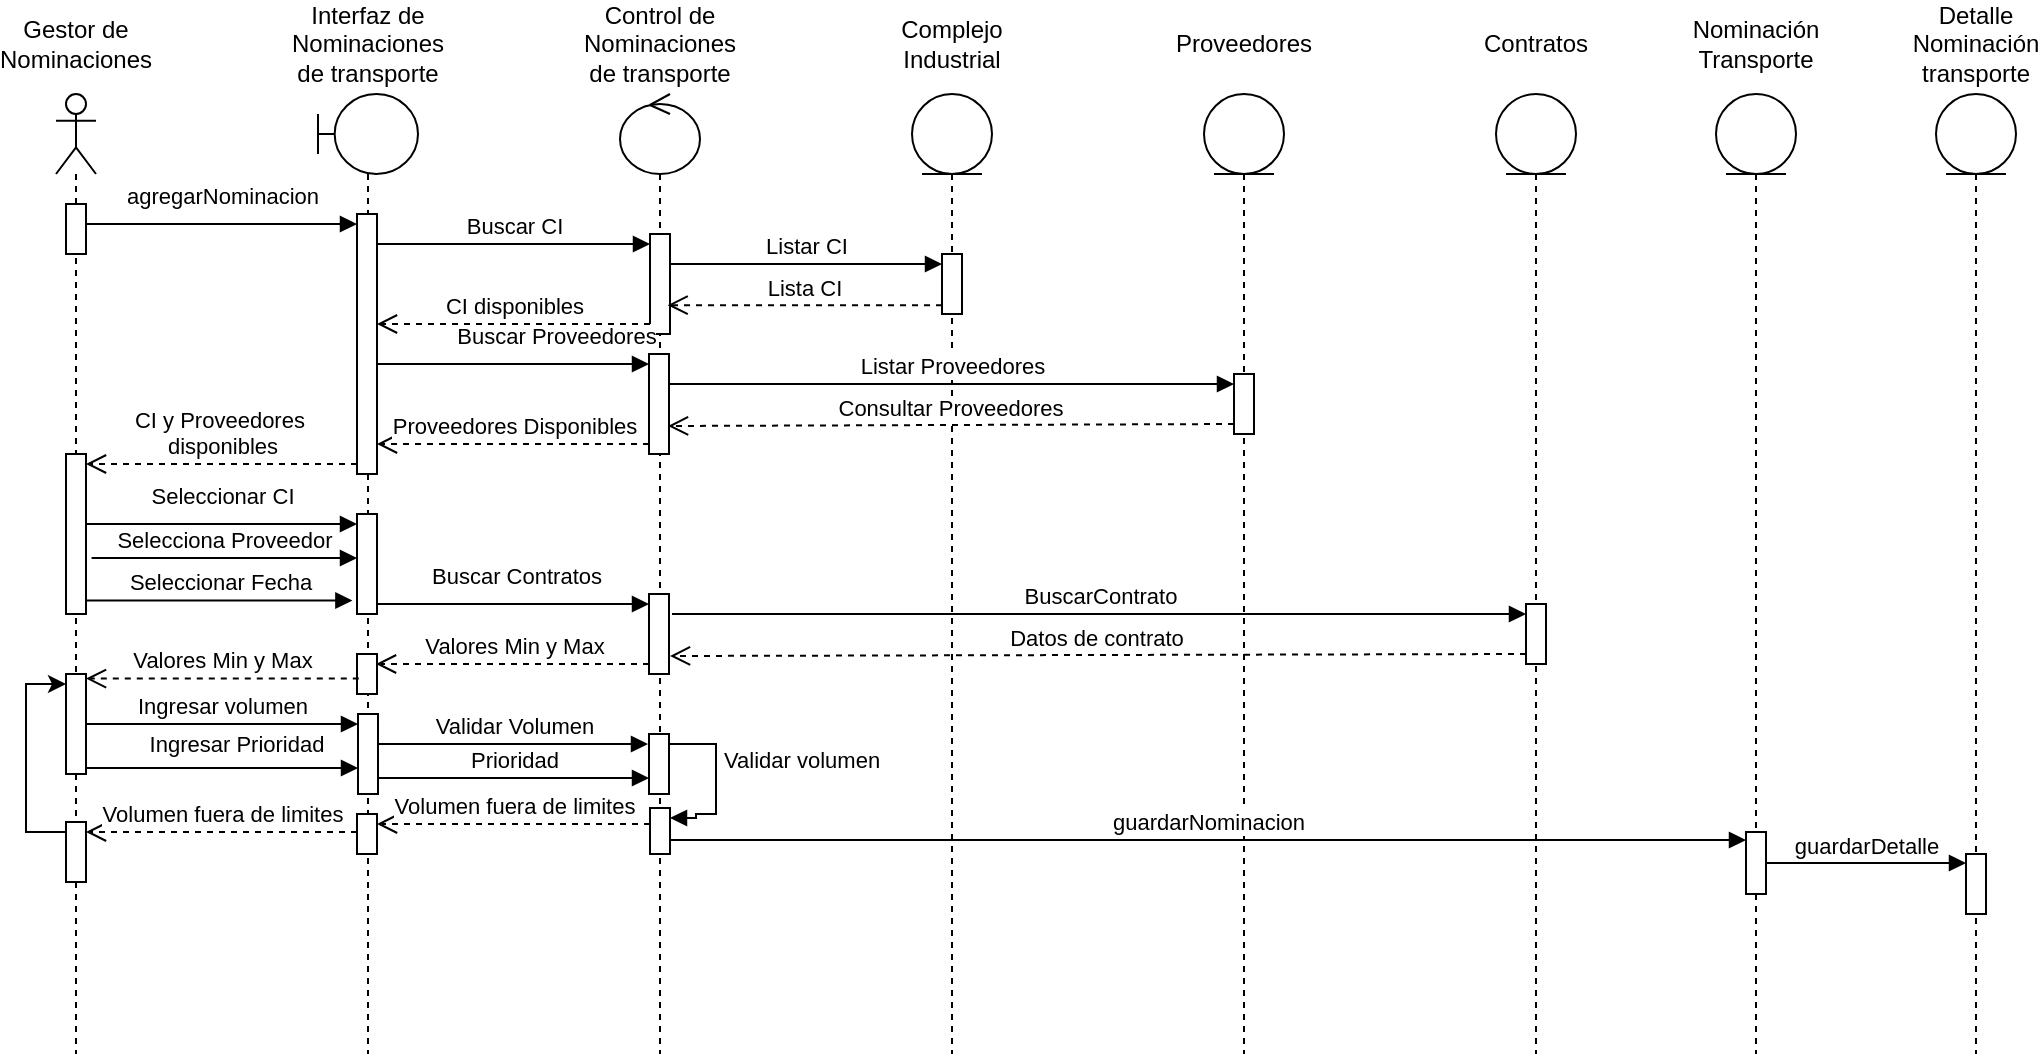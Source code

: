 <mxfile version="27.0.5">
  <diagram name="Página-1" id="VyDUmXPSTmIz0sxedExh">
    <mxGraphModel dx="1426" dy="841" grid="1" gridSize="10" guides="1" tooltips="1" connect="1" arrows="1" fold="1" page="1" pageScale="1" pageWidth="827" pageHeight="1169" math="0" shadow="0">
      <root>
        <mxCell id="0" />
        <mxCell id="1" parent="0" />
        <mxCell id="lA8X-GiuO4pDTJjWJmIh-1" value="" style="shape=umlLifeline;perimeter=lifelinePerimeter;whiteSpace=wrap;html=1;container=1;dropTarget=0;collapsible=0;recursiveResize=0;outlineConnect=0;portConstraint=eastwest;newEdgeStyle={&quot;curved&quot;:0,&quot;rounded&quot;:0};participant=umlActor;" parent="1" vertex="1">
          <mxGeometry x="30" y="50" width="20" height="480" as="geometry" />
        </mxCell>
        <mxCell id="lA8X-GiuO4pDTJjWJmIh-34" value="" style="html=1;points=[[0,0,0,0,5],[0,1,0,0,-5],[1,0,0,0,5],[1,1,0,0,-5]];perimeter=orthogonalPerimeter;outlineConnect=0;targetShapes=umlLifeline;portConstraint=eastwest;newEdgeStyle={&quot;curved&quot;:0,&quot;rounded&quot;:0};" parent="lA8X-GiuO4pDTJjWJmIh-1" vertex="1">
          <mxGeometry x="5" y="55" width="10" height="25" as="geometry" />
        </mxCell>
        <mxCell id="lA8X-GiuO4pDTJjWJmIh-35" value="" style="html=1;points=[[0,0,0,0,5],[0,1,0,0,-5],[1,0,0,0,5],[1,1,0,0,-5]];perimeter=orthogonalPerimeter;outlineConnect=0;targetShapes=umlLifeline;portConstraint=eastwest;newEdgeStyle={&quot;curved&quot;:0,&quot;rounded&quot;:0};" parent="lA8X-GiuO4pDTJjWJmIh-1" vertex="1">
          <mxGeometry x="5" y="180" width="10" height="80" as="geometry" />
        </mxCell>
        <mxCell id="lA8X-GiuO4pDTJjWJmIh-53" value="" style="html=1;points=[[0,0,0,0,5],[0,1,0,0,-5],[1,0,0,0,5],[1,1,0,0,-5]];perimeter=orthogonalPerimeter;outlineConnect=0;targetShapes=umlLifeline;portConstraint=eastwest;newEdgeStyle={&quot;curved&quot;:0,&quot;rounded&quot;:0};" parent="lA8X-GiuO4pDTJjWJmIh-1" vertex="1">
          <mxGeometry x="5" y="290" width="10" height="50" as="geometry" />
        </mxCell>
        <mxCell id="lA8X-GiuO4pDTJjWJmIh-70" value="" style="html=1;points=[[0,0,0,0,5],[0,1,0,0,-5],[1,0,0,0,5],[1,1,0,0,-5]];perimeter=orthogonalPerimeter;outlineConnect=0;targetShapes=umlLifeline;portConstraint=eastwest;newEdgeStyle={&quot;curved&quot;:0,&quot;rounded&quot;:0};" parent="lA8X-GiuO4pDTJjWJmIh-1" vertex="1">
          <mxGeometry x="5" y="364" width="10" height="30" as="geometry" />
        </mxCell>
        <mxCell id="rT7PMXxmf2d21YRaGob3-1" style="edgeStyle=orthogonalEdgeStyle;rounded=0;orthogonalLoop=1;jettySize=auto;html=1;curved=0;exitX=0;exitY=0;exitDx=0;exitDy=5;exitPerimeter=0;entryX=0;entryY=0;entryDx=0;entryDy=5;entryPerimeter=0;" edge="1" parent="lA8X-GiuO4pDTJjWJmIh-1" source="lA8X-GiuO4pDTJjWJmIh-70" target="lA8X-GiuO4pDTJjWJmIh-53">
          <mxGeometry relative="1" as="geometry" />
        </mxCell>
        <mxCell id="lA8X-GiuO4pDTJjWJmIh-2" value="" style="shape=umlLifeline;perimeter=lifelinePerimeter;whiteSpace=wrap;html=1;container=1;dropTarget=0;collapsible=0;recursiveResize=0;outlineConnect=0;portConstraint=eastwest;newEdgeStyle={&quot;curved&quot;:0,&quot;rounded&quot;:0};participant=umlBoundary;" parent="1" vertex="1">
          <mxGeometry x="161" y="50" width="50" height="480" as="geometry" />
        </mxCell>
        <mxCell id="lA8X-GiuO4pDTJjWJmIh-16" value="" style="html=1;points=[[0,0,0,0,5],[0,1,0,0,-5],[1,0,0,0,5],[1,1,0,0,-5]];perimeter=orthogonalPerimeter;outlineConnect=0;targetShapes=umlLifeline;portConstraint=eastwest;newEdgeStyle={&quot;curved&quot;:0,&quot;rounded&quot;:0};" parent="lA8X-GiuO4pDTJjWJmIh-2" vertex="1">
          <mxGeometry x="19.5" y="60" width="10" height="130" as="geometry" />
        </mxCell>
        <mxCell id="lA8X-GiuO4pDTJjWJmIh-31" value="" style="html=1;points=[[0,0,0,0,5],[0,1,0,0,-5],[1,0,0,0,5],[1,1,0,0,-5]];perimeter=orthogonalPerimeter;outlineConnect=0;targetShapes=umlLifeline;portConstraint=eastwest;newEdgeStyle={&quot;curved&quot;:0,&quot;rounded&quot;:0};" parent="lA8X-GiuO4pDTJjWJmIh-2" vertex="1">
          <mxGeometry x="19.5" y="210" width="10" height="50" as="geometry" />
        </mxCell>
        <mxCell id="lA8X-GiuO4pDTJjWJmIh-51" value="" style="html=1;points=[[0,0,0,0,5],[0,1,0,0,-5],[1,0,0,0,5],[1,1,0,0,-5]];perimeter=orthogonalPerimeter;outlineConnect=0;targetShapes=umlLifeline;portConstraint=eastwest;newEdgeStyle={&quot;curved&quot;:0,&quot;rounded&quot;:0};" parent="lA8X-GiuO4pDTJjWJmIh-2" vertex="1">
          <mxGeometry x="19.5" y="280" width="10" height="20" as="geometry" />
        </mxCell>
        <mxCell id="lA8X-GiuO4pDTJjWJmIh-64" value="" style="html=1;points=[[0,0,0,0,5],[0,1,0,0,-5],[1,0,0,0,5],[1,1,0,0,-5]];perimeter=orthogonalPerimeter;outlineConnect=0;targetShapes=umlLifeline;portConstraint=eastwest;newEdgeStyle={&quot;curved&quot;:0,&quot;rounded&quot;:0};" parent="lA8X-GiuO4pDTJjWJmIh-2" vertex="1">
          <mxGeometry x="19.5" y="360" width="10" height="20" as="geometry" />
        </mxCell>
        <mxCell id="lA8X-GiuO4pDTJjWJmIh-4" value="" style="shape=umlLifeline;perimeter=lifelinePerimeter;whiteSpace=wrap;html=1;container=1;dropTarget=0;collapsible=0;recursiveResize=0;outlineConnect=0;portConstraint=eastwest;newEdgeStyle={&quot;curved&quot;:0,&quot;rounded&quot;:0};participant=umlControl;" parent="1" vertex="1">
          <mxGeometry x="312" y="50" width="40" height="480" as="geometry" />
        </mxCell>
        <mxCell id="lA8X-GiuO4pDTJjWJmIh-19" value="" style="html=1;points=[[0,0,0,0,5],[0,1,0,0,-5],[1,0,0,0,5],[1,1,0,0,-5]];perimeter=orthogonalPerimeter;outlineConnect=0;targetShapes=umlLifeline;portConstraint=eastwest;newEdgeStyle={&quot;curved&quot;:0,&quot;rounded&quot;:0};" parent="lA8X-GiuO4pDTJjWJmIh-4" vertex="1">
          <mxGeometry x="15" y="70" width="10" height="50" as="geometry" />
        </mxCell>
        <mxCell id="lA8X-GiuO4pDTJjWJmIh-25" value="" style="html=1;points=[[0,0,0,0,5],[0,1,0,0,-5],[1,0,0,0,5],[1,1,0,0,-5]];perimeter=orthogonalPerimeter;outlineConnect=0;targetShapes=umlLifeline;portConstraint=eastwest;newEdgeStyle={&quot;curved&quot;:0,&quot;rounded&quot;:0};" parent="lA8X-GiuO4pDTJjWJmIh-4" vertex="1">
          <mxGeometry x="14.5" y="130" width="10" height="50" as="geometry" />
        </mxCell>
        <mxCell id="lA8X-GiuO4pDTJjWJmIh-26" value="Buscar Proveedores" style="html=1;verticalAlign=bottom;endArrow=block;curved=0;rounded=0;entryX=0;entryY=0;entryDx=0;entryDy=5;" parent="lA8X-GiuO4pDTJjWJmIh-4" target="lA8X-GiuO4pDTJjWJmIh-25" edge="1">
          <mxGeometry x="0.316" y="5" relative="1" as="geometry">
            <mxPoint x="-121.5" y="135" as="sourcePoint" />
            <mxPoint as="offset" />
          </mxGeometry>
        </mxCell>
        <mxCell id="lA8X-GiuO4pDTJjWJmIh-27" value="Proveedores Disponibles" style="html=1;verticalAlign=bottom;endArrow=open;dashed=1;endSize=8;curved=0;rounded=0;exitX=0;exitY=1;exitDx=0;exitDy=-5;" parent="lA8X-GiuO4pDTJjWJmIh-4" source="lA8X-GiuO4pDTJjWJmIh-25" edge="1">
          <mxGeometry relative="1" as="geometry">
            <mxPoint x="-121.5" y="175" as="targetPoint" />
          </mxGeometry>
        </mxCell>
        <mxCell id="lA8X-GiuO4pDTJjWJmIh-40" value="" style="html=1;points=[[0,0,0,0,5],[0,1,0,0,-5],[1,0,0,0,5],[1,1,0,0,-5]];perimeter=orthogonalPerimeter;outlineConnect=0;targetShapes=umlLifeline;portConstraint=eastwest;newEdgeStyle={&quot;curved&quot;:0,&quot;rounded&quot;:0};" parent="lA8X-GiuO4pDTJjWJmIh-4" vertex="1">
          <mxGeometry x="14.5" y="250" width="10" height="40" as="geometry" />
        </mxCell>
        <mxCell id="lA8X-GiuO4pDTJjWJmIh-57" value="" style="html=1;points=[[0,0,0,0,5],[0,1,0,0,-5],[1,0,0,0,5],[1,1,0,0,-5]];perimeter=orthogonalPerimeter;outlineConnect=0;targetShapes=umlLifeline;portConstraint=eastwest;newEdgeStyle={&quot;curved&quot;:0,&quot;rounded&quot;:0};" parent="lA8X-GiuO4pDTJjWJmIh-4" vertex="1">
          <mxGeometry x="14.5" y="320" width="10" height="30" as="geometry" />
        </mxCell>
        <mxCell id="lA8X-GiuO4pDTJjWJmIh-59" value="" style="html=1;points=[[0,0,0,0,5],[0,1,0,0,-5],[1,0,0,0,5],[1,1,0,0,-5]];perimeter=orthogonalPerimeter;outlineConnect=0;targetShapes=umlLifeline;portConstraint=eastwest;newEdgeStyle={&quot;curved&quot;:0,&quot;rounded&quot;:0};" parent="lA8X-GiuO4pDTJjWJmIh-4" vertex="1">
          <mxGeometry x="15" y="357" width="10" height="23" as="geometry" />
        </mxCell>
        <mxCell id="lA8X-GiuO4pDTJjWJmIh-60" value="Validar volumen" style="html=1;align=left;spacingLeft=2;endArrow=block;rounded=0;edgeStyle=orthogonalEdgeStyle;curved=0;rounded=0;exitX=1;exitY=0;exitDx=0;exitDy=5;exitPerimeter=0;" parent="lA8X-GiuO4pDTJjWJmIh-4" source="lA8X-GiuO4pDTJjWJmIh-57" target="lA8X-GiuO4pDTJjWJmIh-59" edge="1">
          <mxGeometry x="-0.256" relative="1" as="geometry">
            <mxPoint x="99" y="300" as="sourcePoint" />
            <Array as="points">
              <mxPoint x="48" y="325" />
              <mxPoint x="48" y="360" />
              <mxPoint x="38" y="360" />
              <mxPoint x="38" y="362" />
            </Array>
            <mxPoint x="48" y="362" as="targetPoint" />
            <mxPoint as="offset" />
          </mxGeometry>
        </mxCell>
        <mxCell id="lA8X-GiuO4pDTJjWJmIh-5" value="" style="shape=umlLifeline;perimeter=lifelinePerimeter;whiteSpace=wrap;html=1;container=1;dropTarget=0;collapsible=0;recursiveResize=0;outlineConnect=0;portConstraint=eastwest;newEdgeStyle={&quot;curved&quot;:0,&quot;rounded&quot;:0};participant=umlEntity;" parent="1" vertex="1">
          <mxGeometry x="458" y="50" width="40" height="480" as="geometry" />
        </mxCell>
        <mxCell id="lA8X-GiuO4pDTJjWJmIh-22" value="" style="html=1;points=[[0,0,0,0,5],[0,1,0,0,-5],[1,0,0,0,5],[1,1,0,0,-5]];perimeter=orthogonalPerimeter;outlineConnect=0;targetShapes=umlLifeline;portConstraint=eastwest;newEdgeStyle={&quot;curved&quot;:0,&quot;rounded&quot;:0};" parent="lA8X-GiuO4pDTJjWJmIh-5" vertex="1">
          <mxGeometry x="15" y="80" width="10" height="30" as="geometry" />
        </mxCell>
        <mxCell id="lA8X-GiuO4pDTJjWJmIh-29" value="Listar Proveedores" style="html=1;verticalAlign=bottom;endArrow=block;curved=0;rounded=0;entryX=0;entryY=0;entryDx=0;entryDy=5;" parent="lA8X-GiuO4pDTJjWJmIh-5" target="lA8X-GiuO4pDTJjWJmIh-28" edge="1">
          <mxGeometry relative="1" as="geometry">
            <mxPoint x="-121" y="145" as="sourcePoint" />
            <mxPoint as="offset" />
          </mxGeometry>
        </mxCell>
        <mxCell id="lA8X-GiuO4pDTJjWJmIh-30" value="Consultar Proveedores" style="html=1;verticalAlign=bottom;endArrow=open;dashed=1;endSize=8;curved=0;rounded=0;entryX=0.88;entryY=0.712;entryDx=0;entryDy=0;entryPerimeter=0;exitX=0;exitY=1;exitDx=0;exitDy=-5;exitPerimeter=0;" parent="lA8X-GiuO4pDTJjWJmIh-5" source="lA8X-GiuO4pDTJjWJmIh-28" edge="1">
          <mxGeometry x="0.006" relative="1" as="geometry">
            <mxPoint x="-122" y="166" as="targetPoint" />
            <mxPoint as="offset" />
            <mxPoint x="9.5" y="166" as="sourcePoint" />
          </mxGeometry>
        </mxCell>
        <mxCell id="lA8X-GiuO4pDTJjWJmIh-6" value="Gestor de Nominaciones" style="text;html=1;align=center;verticalAlign=middle;whiteSpace=wrap;rounded=0;" parent="1" vertex="1">
          <mxGeometry x="10" y="10" width="60" height="30" as="geometry" />
        </mxCell>
        <mxCell id="lA8X-GiuO4pDTJjWJmIh-7" value="Interfaz de Nominaciones de transporte" style="text;html=1;align=center;verticalAlign=middle;whiteSpace=wrap;rounded=0;" parent="1" vertex="1">
          <mxGeometry x="156" y="10" width="60" height="30" as="geometry" />
        </mxCell>
        <mxCell id="lA8X-GiuO4pDTJjWJmIh-8" value="Control de Nominaciones de transporte" style="text;html=1;align=center;verticalAlign=middle;whiteSpace=wrap;rounded=0;" parent="1" vertex="1">
          <mxGeometry x="302" y="10" width="60" height="30" as="geometry" />
        </mxCell>
        <mxCell id="lA8X-GiuO4pDTJjWJmIh-9" value="Complejo Industrial" style="text;html=1;align=center;verticalAlign=middle;whiteSpace=wrap;rounded=0;" parent="1" vertex="1">
          <mxGeometry x="448" y="10" width="60" height="30" as="geometry" />
        </mxCell>
        <mxCell id="lA8X-GiuO4pDTJjWJmIh-10" value="" style="shape=umlLifeline;perimeter=lifelinePerimeter;whiteSpace=wrap;html=1;container=1;dropTarget=0;collapsible=0;recursiveResize=0;outlineConnect=0;portConstraint=eastwest;newEdgeStyle={&quot;curved&quot;:0,&quot;rounded&quot;:0};participant=umlEntity;" parent="1" vertex="1">
          <mxGeometry x="604" y="50" width="40" height="480" as="geometry" />
        </mxCell>
        <mxCell id="lA8X-GiuO4pDTJjWJmIh-28" value="" style="html=1;points=[[0,0,0,0,5],[0,1,0,0,-5],[1,0,0,0,5],[1,1,0,0,-5]];perimeter=orthogonalPerimeter;outlineConnect=0;targetShapes=umlLifeline;portConstraint=eastwest;newEdgeStyle={&quot;curved&quot;:0,&quot;rounded&quot;:0};" parent="lA8X-GiuO4pDTJjWJmIh-10" vertex="1">
          <mxGeometry x="15" y="140" width="10" height="30" as="geometry" />
        </mxCell>
        <mxCell id="lA8X-GiuO4pDTJjWJmIh-43" value="BuscarContrato" style="html=1;verticalAlign=bottom;endArrow=block;curved=0;rounded=0;entryX=0;entryY=0;entryDx=0;entryDy=5;" parent="lA8X-GiuO4pDTJjWJmIh-10" target="lA8X-GiuO4pDTJjWJmIh-45" edge="1">
          <mxGeometry x="0.002" relative="1" as="geometry">
            <mxPoint x="-266" y="260" as="sourcePoint" />
            <mxPoint as="offset" />
          </mxGeometry>
        </mxCell>
        <mxCell id="lA8X-GiuO4pDTJjWJmIh-44" value="Datos de contrato" style="html=1;verticalAlign=bottom;endArrow=open;dashed=1;endSize=8;curved=0;rounded=0;entryX=0.88;entryY=0.712;entryDx=0;entryDy=0;entryPerimeter=0;exitX=0;exitY=1;exitDx=0;exitDy=-5;exitPerimeter=0;" parent="lA8X-GiuO4pDTJjWJmIh-10" source="lA8X-GiuO4pDTJjWJmIh-45" edge="1">
          <mxGeometry x="0.006" relative="1" as="geometry">
            <mxPoint x="-267" y="281" as="targetPoint" />
            <mxPoint as="offset" />
            <mxPoint x="10.5" y="281" as="sourcePoint" />
          </mxGeometry>
        </mxCell>
        <mxCell id="lA8X-GiuO4pDTJjWJmIh-11" value="Proveedores" style="text;html=1;align=center;verticalAlign=middle;whiteSpace=wrap;rounded=0;" parent="1" vertex="1">
          <mxGeometry x="594" y="10" width="60" height="30" as="geometry" />
        </mxCell>
        <mxCell id="lA8X-GiuO4pDTJjWJmIh-12" value="" style="shape=umlLifeline;perimeter=lifelinePerimeter;whiteSpace=wrap;html=1;container=1;dropTarget=0;collapsible=0;recursiveResize=0;outlineConnect=0;portConstraint=eastwest;newEdgeStyle={&quot;curved&quot;:0,&quot;rounded&quot;:0};participant=umlEntity;" parent="1" vertex="1">
          <mxGeometry x="750" y="50" width="40" height="480" as="geometry" />
        </mxCell>
        <mxCell id="lA8X-GiuO4pDTJjWJmIh-45" value="" style="html=1;points=[[0,0,0,0,5],[0,1,0,0,-5],[1,0,0,0,5],[1,1,0,0,-5]];perimeter=orthogonalPerimeter;outlineConnect=0;targetShapes=umlLifeline;portConstraint=eastwest;newEdgeStyle={&quot;curved&quot;:0,&quot;rounded&quot;:0};" parent="lA8X-GiuO4pDTJjWJmIh-12" vertex="1">
          <mxGeometry x="15" y="255" width="10" height="30" as="geometry" />
        </mxCell>
        <mxCell id="lA8X-GiuO4pDTJjWJmIh-13" value="Contratos" style="text;html=1;align=center;verticalAlign=middle;whiteSpace=wrap;rounded=0;" parent="1" vertex="1">
          <mxGeometry x="740" y="10" width="60" height="30" as="geometry" />
        </mxCell>
        <mxCell id="lA8X-GiuO4pDTJjWJmIh-17" value="agregarNominacion" style="html=1;verticalAlign=bottom;endArrow=block;curved=0;rounded=0;entryX=0;entryY=0;entryDx=0;entryDy=5;" parent="1" source="lA8X-GiuO4pDTJjWJmIh-34" target="lA8X-GiuO4pDTJjWJmIh-16" edge="1">
          <mxGeometry x="0.004" y="5" relative="1" as="geometry">
            <mxPoint x="60" y="115" as="sourcePoint" />
            <mxPoint as="offset" />
          </mxGeometry>
        </mxCell>
        <mxCell id="lA8X-GiuO4pDTJjWJmIh-18" value="CI y Proveedores&amp;nbsp;&lt;div&gt;disponibles&lt;/div&gt;" style="html=1;verticalAlign=bottom;endArrow=open;dashed=1;endSize=8;curved=0;rounded=0;exitX=0;exitY=1;exitDx=0;exitDy=-5;entryX=1;entryY=0;entryDx=0;entryDy=5;entryPerimeter=0;" parent="1" source="lA8X-GiuO4pDTJjWJmIh-16" target="lA8X-GiuO4pDTJjWJmIh-35" edge="1">
          <mxGeometry relative="1" as="geometry">
            <mxPoint x="70" y="235" as="targetPoint" />
          </mxGeometry>
        </mxCell>
        <mxCell id="lA8X-GiuO4pDTJjWJmIh-20" value="Buscar CI" style="html=1;verticalAlign=bottom;endArrow=block;curved=0;rounded=0;entryX=0;entryY=0;entryDx=0;entryDy=5;" parent="1" source="lA8X-GiuO4pDTJjWJmIh-16" target="lA8X-GiuO4pDTJjWJmIh-19" edge="1">
          <mxGeometry relative="1" as="geometry">
            <mxPoint x="257" y="125" as="sourcePoint" />
          </mxGeometry>
        </mxCell>
        <mxCell id="lA8X-GiuO4pDTJjWJmIh-21" value="CI disponibles" style="html=1;verticalAlign=bottom;endArrow=open;dashed=1;endSize=8;curved=0;rounded=0;exitX=0;exitY=1;exitDx=0;exitDy=-5;" parent="1" source="lA8X-GiuO4pDTJjWJmIh-19" target="lA8X-GiuO4pDTJjWJmIh-16" edge="1">
          <mxGeometry relative="1" as="geometry">
            <mxPoint x="257" y="195" as="targetPoint" />
          </mxGeometry>
        </mxCell>
        <mxCell id="lA8X-GiuO4pDTJjWJmIh-23" value="Listar CI" style="html=1;verticalAlign=bottom;endArrow=block;curved=0;rounded=0;entryX=0;entryY=0;entryDx=0;entryDy=5;" parent="1" source="lA8X-GiuO4pDTJjWJmIh-19" target="lA8X-GiuO4pDTJjWJmIh-22" edge="1">
          <mxGeometry relative="1" as="geometry">
            <mxPoint x="340" y="135" as="sourcePoint" />
            <mxPoint as="offset" />
          </mxGeometry>
        </mxCell>
        <mxCell id="lA8X-GiuO4pDTJjWJmIh-24" value="Lista CI" style="html=1;verticalAlign=bottom;endArrow=open;dashed=1;endSize=8;curved=0;rounded=0;entryX=0.88;entryY=0.712;entryDx=0;entryDy=0;entryPerimeter=0;" parent="1" source="lA8X-GiuO4pDTJjWJmIh-22" target="lA8X-GiuO4pDTJjWJmIh-19" edge="1">
          <mxGeometry x="0.006" relative="1" as="geometry">
            <mxPoint x="360" y="160" as="targetPoint" />
            <mxPoint as="offset" />
          </mxGeometry>
        </mxCell>
        <mxCell id="lA8X-GiuO4pDTJjWJmIh-32" value="Seleccionar CI" style="html=1;verticalAlign=bottom;endArrow=block;curved=0;rounded=0;entryX=0;entryY=0;entryDx=0;entryDy=5;" parent="1" source="lA8X-GiuO4pDTJjWJmIh-35" target="lA8X-GiuO4pDTJjWJmIh-31" edge="1">
          <mxGeometry y="5" relative="1" as="geometry">
            <mxPoint x="70" y="265" as="sourcePoint" />
            <mxPoint as="offset" />
          </mxGeometry>
        </mxCell>
        <mxCell id="lA8X-GiuO4pDTJjWJmIh-37" value="Selecciona Proveedor" style="html=1;verticalAlign=bottom;endArrow=block;curved=0;rounded=0;exitX=1.28;exitY=0.65;exitDx=0;exitDy=0;exitPerimeter=0;" parent="1" source="lA8X-GiuO4pDTJjWJmIh-35" target="lA8X-GiuO4pDTJjWJmIh-31" edge="1">
          <mxGeometry x="-0.005" width="80" relative="1" as="geometry">
            <mxPoint x="370" y="240" as="sourcePoint" />
            <mxPoint x="450" y="240" as="targetPoint" />
            <mxPoint as="offset" />
          </mxGeometry>
        </mxCell>
        <mxCell id="lA8X-GiuO4pDTJjWJmIh-38" value="Seleccionar Fecha" style="html=1;verticalAlign=bottom;endArrow=block;curved=0;rounded=0;entryX=-0.23;entryY=0.565;entryDx=0;entryDy=0;entryPerimeter=0;" parent="1" edge="1">
          <mxGeometry x="-0.005" width="80" relative="1" as="geometry">
            <mxPoint x="45" y="303.25" as="sourcePoint" />
            <mxPoint x="178.2" y="303.25" as="targetPoint" />
            <mxPoint as="offset" />
          </mxGeometry>
        </mxCell>
        <mxCell id="lA8X-GiuO4pDTJjWJmIh-41" value="Buscar Contratos" style="html=1;verticalAlign=bottom;endArrow=block;curved=0;rounded=0;entryX=0;entryY=0;entryDx=0;entryDy=5;exitX=1;exitY=1;exitDx=0;exitDy=-5;exitPerimeter=0;" parent="1" source="lA8X-GiuO4pDTJjWJmIh-31" target="lA8X-GiuO4pDTJjWJmIh-40" edge="1">
          <mxGeometry x="0.022" y="5" relative="1" as="geometry">
            <mxPoint x="629" y="305" as="sourcePoint" />
            <mxPoint as="offset" />
          </mxGeometry>
        </mxCell>
        <mxCell id="lA8X-GiuO4pDTJjWJmIh-46" value="" style="shape=umlLifeline;perimeter=lifelinePerimeter;whiteSpace=wrap;html=1;container=1;dropTarget=0;collapsible=0;recursiveResize=0;outlineConnect=0;portConstraint=eastwest;newEdgeStyle={&quot;curved&quot;:0,&quot;rounded&quot;:0};participant=umlEntity;" parent="1" vertex="1">
          <mxGeometry x="970" y="50" width="40" height="480" as="geometry" />
        </mxCell>
        <mxCell id="lA8X-GiuO4pDTJjWJmIh-71" value="" style="html=1;points=[[0,0,0,0,5],[0,1,0,0,-5],[1,0,0,0,5],[1,1,0,0,-5]];perimeter=orthogonalPerimeter;outlineConnect=0;targetShapes=umlLifeline;portConstraint=eastwest;newEdgeStyle={&quot;curved&quot;:0,&quot;rounded&quot;:0};" parent="lA8X-GiuO4pDTJjWJmIh-46" vertex="1">
          <mxGeometry x="15" y="380" width="10" height="30" as="geometry" />
        </mxCell>
        <mxCell id="lA8X-GiuO4pDTJjWJmIh-47" value="" style="shape=umlLifeline;perimeter=lifelinePerimeter;whiteSpace=wrap;html=1;container=1;dropTarget=0;collapsible=0;recursiveResize=0;outlineConnect=0;portConstraint=eastwest;newEdgeStyle={&quot;curved&quot;:0,&quot;rounded&quot;:0};participant=umlEntity;" parent="1" vertex="1">
          <mxGeometry x="860" y="50" width="40" height="480" as="geometry" />
        </mxCell>
        <mxCell id="lA8X-GiuO4pDTJjWJmIh-62" value="" style="html=1;points=[[0,0,0,0,5],[0,1,0,0,-5],[1,0,0,0,5],[1,1,0,0,-5]];perimeter=orthogonalPerimeter;outlineConnect=0;targetShapes=umlLifeline;portConstraint=eastwest;newEdgeStyle={&quot;curved&quot;:0,&quot;rounded&quot;:0};" parent="lA8X-GiuO4pDTJjWJmIh-47" vertex="1">
          <mxGeometry x="15" y="369" width="10" height="31" as="geometry" />
        </mxCell>
        <mxCell id="lA8X-GiuO4pDTJjWJmIh-48" value="Nominación&lt;div&gt;Transporte&lt;/div&gt;" style="text;html=1;align=center;verticalAlign=middle;whiteSpace=wrap;rounded=0;" parent="1" vertex="1">
          <mxGeometry x="850" y="10" width="60" height="30" as="geometry" />
        </mxCell>
        <mxCell id="lA8X-GiuO4pDTJjWJmIh-49" value="Detalle Nominación transporte" style="text;html=1;align=center;verticalAlign=middle;whiteSpace=wrap;rounded=0;" parent="1" vertex="1">
          <mxGeometry x="960" y="10" width="60" height="30" as="geometry" />
        </mxCell>
        <mxCell id="lA8X-GiuO4pDTJjWJmIh-50" value="Valores Min y Max" style="html=1;verticalAlign=bottom;endArrow=open;dashed=1;endSize=8;curved=0;rounded=0;exitX=0;exitY=1;exitDx=0;exitDy=-5;exitPerimeter=0;" parent="1" source="lA8X-GiuO4pDTJjWJmIh-40" edge="1">
          <mxGeometry x="-0.004" relative="1" as="geometry">
            <mxPoint x="190" y="335" as="targetPoint" />
            <mxPoint x="300" y="330" as="sourcePoint" />
            <mxPoint as="offset" />
          </mxGeometry>
        </mxCell>
        <mxCell id="lA8X-GiuO4pDTJjWJmIh-52" value="Valores Min y Max" style="html=1;verticalAlign=bottom;endArrow=open;dashed=1;endSize=8;curved=0;rounded=0;exitX=0.09;exitY=0.613;exitDx=0;exitDy=0;exitPerimeter=0;" parent="1" source="lA8X-GiuO4pDTJjWJmIh-51" target="lA8X-GiuO4pDTJjWJmIh-53" edge="1">
          <mxGeometry relative="1" as="geometry">
            <mxPoint x="70" y="348" as="targetPoint" />
            <mxPoint x="177" y="350" as="sourcePoint" />
          </mxGeometry>
        </mxCell>
        <mxCell id="lA8X-GiuO4pDTJjWJmIh-54" value="Ingresar volumen" style="html=1;verticalAlign=bottom;endArrow=block;curved=0;rounded=0;" parent="1" source="lA8X-GiuO4pDTJjWJmIh-53" target="lA8X-GiuO4pDTJjWJmIh-55" edge="1">
          <mxGeometry width="80" relative="1" as="geometry">
            <mxPoint x="50" y="370" as="sourcePoint" />
            <mxPoint x="150" y="370" as="targetPoint" />
          </mxGeometry>
        </mxCell>
        <mxCell id="lA8X-GiuO4pDTJjWJmIh-56" value="Validar Volumen" style="html=1;verticalAlign=bottom;endArrow=block;curved=0;rounded=0;" parent="1" edge="1">
          <mxGeometry width="80" relative="1" as="geometry">
            <mxPoint x="191" y="375" as="sourcePoint" />
            <mxPoint x="326" y="375" as="targetPoint" />
          </mxGeometry>
        </mxCell>
        <mxCell id="lA8X-GiuO4pDTJjWJmIh-58" value="" style="html=1;verticalAlign=bottom;endArrow=block;curved=0;rounded=0;" parent="1" target="lA8X-GiuO4pDTJjWJmIh-55" edge="1">
          <mxGeometry width="80" relative="1" as="geometry">
            <mxPoint x="190" y="380" as="sourcePoint" />
            <mxPoint x="326" y="380" as="targetPoint" />
          </mxGeometry>
        </mxCell>
        <mxCell id="lA8X-GiuO4pDTJjWJmIh-55" value="" style="html=1;points=[[0,0,0,0,5],[0,1,0,0,-5],[1,0,0,0,5],[1,1,0,0,-5]];perimeter=orthogonalPerimeter;outlineConnect=0;targetShapes=umlLifeline;portConstraint=eastwest;newEdgeStyle={&quot;curved&quot;:0,&quot;rounded&quot;:0};" parent="1" vertex="1">
          <mxGeometry x="181" y="360" width="10" height="40" as="geometry" />
        </mxCell>
        <mxCell id="lA8X-GiuO4pDTJjWJmIh-61" value="guardarNominacion" style="html=1;verticalAlign=bottom;endArrow=block;curved=0;rounded=0;entryX=0;entryY=0;entryDx=0;entryDy=5;entryPerimeter=0;" parent="1" edge="1">
          <mxGeometry width="80" relative="1" as="geometry">
            <mxPoint x="337" y="423" as="sourcePoint" />
            <mxPoint x="875" y="423" as="targetPoint" />
            <mxPoint as="offset" />
          </mxGeometry>
        </mxCell>
        <mxCell id="lA8X-GiuO4pDTJjWJmIh-63" value="Volumen fuera de limites" style="html=1;verticalAlign=bottom;endArrow=open;dashed=1;endSize=8;curved=0;rounded=0;entryX=1;entryY=0;entryDx=0;entryDy=5;entryPerimeter=0;" parent="1" source="lA8X-GiuO4pDTJjWJmIh-59" target="lA8X-GiuO4pDTJjWJmIh-64" edge="1">
          <mxGeometry x="-0.004" relative="1" as="geometry">
            <mxPoint x="290" y="440" as="sourcePoint" />
            <mxPoint x="210" y="415" as="targetPoint" />
            <mxPoint as="offset" />
          </mxGeometry>
        </mxCell>
        <mxCell id="lA8X-GiuO4pDTJjWJmIh-65" value="Volumen fuera de limites" style="html=1;verticalAlign=bottom;endArrow=open;dashed=1;endSize=8;curved=0;rounded=0;entryX=1;entryY=0;entryDx=0;entryDy=5;entryPerimeter=0;" parent="1" source="lA8X-GiuO4pDTJjWJmIh-64" target="lA8X-GiuO4pDTJjWJmIh-70" edge="1">
          <mxGeometry relative="1" as="geometry">
            <mxPoint x="80" y="420" as="targetPoint" />
            <mxPoint x="187" y="360" as="sourcePoint" />
          </mxGeometry>
        </mxCell>
        <mxCell id="lA8X-GiuO4pDTJjWJmIh-77" value="Ingresar Prioridad" style="html=1;verticalAlign=bottom;endArrow=block;curved=0;rounded=0;" parent="1" edge="1">
          <mxGeometry x="0.103" y="3" width="80" relative="1" as="geometry">
            <mxPoint x="45" y="387" as="sourcePoint" />
            <mxPoint x="181" y="387" as="targetPoint" />
            <mxPoint as="offset" />
          </mxGeometry>
        </mxCell>
        <mxCell id="lA8X-GiuO4pDTJjWJmIh-78" value="Prioridad" style="html=1;verticalAlign=bottom;endArrow=block;curved=0;rounded=0;exitX=1;exitY=1;exitDx=0;exitDy=-5;exitPerimeter=0;entryX=0;entryY=1;entryDx=0;entryDy=-5;entryPerimeter=0;" parent="1" edge="1">
          <mxGeometry width="80" relative="1" as="geometry">
            <mxPoint x="191" y="392" as="sourcePoint" />
            <mxPoint x="326.5" y="392" as="targetPoint" />
          </mxGeometry>
        </mxCell>
        <mxCell id="lA8X-GiuO4pDTJjWJmIh-72" value="guardarDetalle" style="html=1;verticalAlign=bottom;endArrow=block;curved=0;rounded=0;" parent="1" edge="1" target="lA8X-GiuO4pDTJjWJmIh-71" source="lA8X-GiuO4pDTJjWJmIh-62">
          <mxGeometry width="80" relative="1" as="geometry">
            <mxPoint x="337" y="460" as="sourcePoint" />
            <mxPoint x="985" y="460" as="targetPoint" />
            <mxPoint as="offset" />
          </mxGeometry>
        </mxCell>
      </root>
    </mxGraphModel>
  </diagram>
</mxfile>
